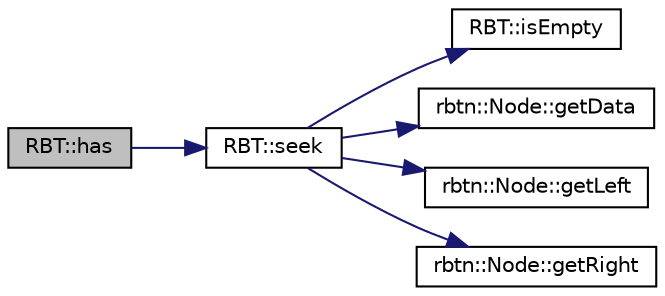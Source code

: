 digraph "RBT::has"
{
  edge [fontname="Helvetica",fontsize="10",labelfontname="Helvetica",labelfontsize="10"];
  node [fontname="Helvetica",fontsize="10",shape=record];
  rankdir="LR";
  Node1 [label="RBT::has",height=0.2,width=0.4,color="black", fillcolor="grey75", style="filled", fontcolor="black"];
  Node1 -> Node2 [color="midnightblue",fontsize="10",style="solid",fontname="Helvetica"];
  Node2 [label="RBT::seek",height=0.2,width=0.4,color="black", fillcolor="white", style="filled",URL="$class_r_b_t.html#ae2a1a4ec6a90a686752ec8162a17ddef"];
  Node2 -> Node3 [color="midnightblue",fontsize="10",style="solid",fontname="Helvetica"];
  Node3 [label="RBT::isEmpty",height=0.2,width=0.4,color="black", fillcolor="white", style="filled",URL="$class_r_b_t.html#ac050cefa293a6e63bfff6b95af7f9eb1"];
  Node2 -> Node4 [color="midnightblue",fontsize="10",style="solid",fontname="Helvetica"];
  Node4 [label="rbtn::Node::getData",height=0.2,width=0.4,color="black", fillcolor="white", style="filled",URL="$classrbtn_1_1_node.html#a00d8da51095ee605c96287eeceb33d58"];
  Node2 -> Node5 [color="midnightblue",fontsize="10",style="solid",fontname="Helvetica"];
  Node5 [label="rbtn::Node::getLeft",height=0.2,width=0.4,color="black", fillcolor="white", style="filled",URL="$classrbtn_1_1_node.html#af844c782f87cda64776c458085768708"];
  Node2 -> Node6 [color="midnightblue",fontsize="10",style="solid",fontname="Helvetica"];
  Node6 [label="rbtn::Node::getRight",height=0.2,width=0.4,color="black", fillcolor="white", style="filled",URL="$classrbtn_1_1_node.html#ae8a40794133898ef4cbd291910a8d501"];
}
